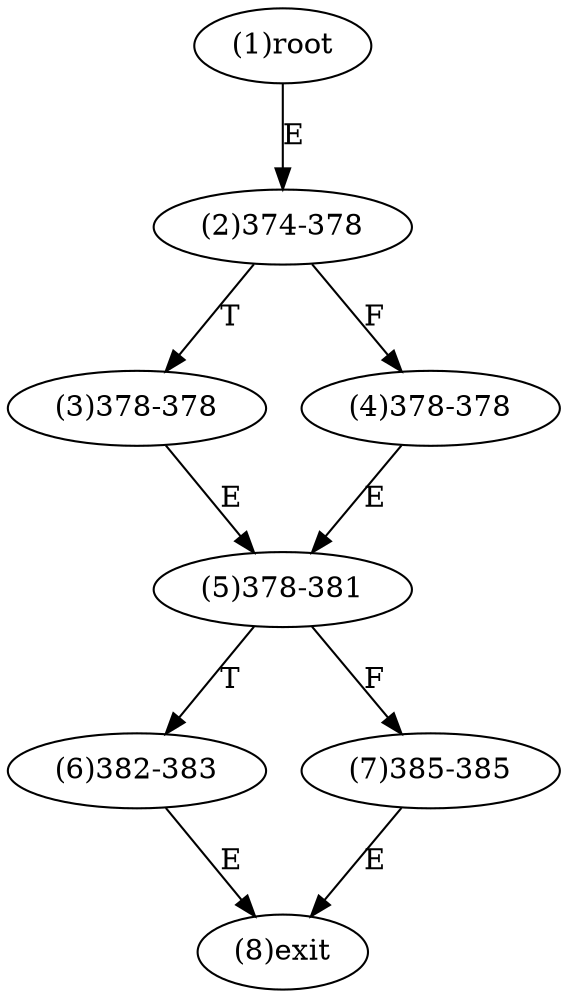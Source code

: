 digraph "" { 
1[ label="(1)root"];
2[ label="(2)374-378"];
3[ label="(3)378-378"];
4[ label="(4)378-378"];
5[ label="(5)378-381"];
6[ label="(6)382-383"];
7[ label="(7)385-385"];
8[ label="(8)exit"];
1->2[ label="E"];
2->4[ label="F"];
2->3[ label="T"];
3->5[ label="E"];
4->5[ label="E"];
5->7[ label="F"];
5->6[ label="T"];
6->8[ label="E"];
7->8[ label="E"];
}
